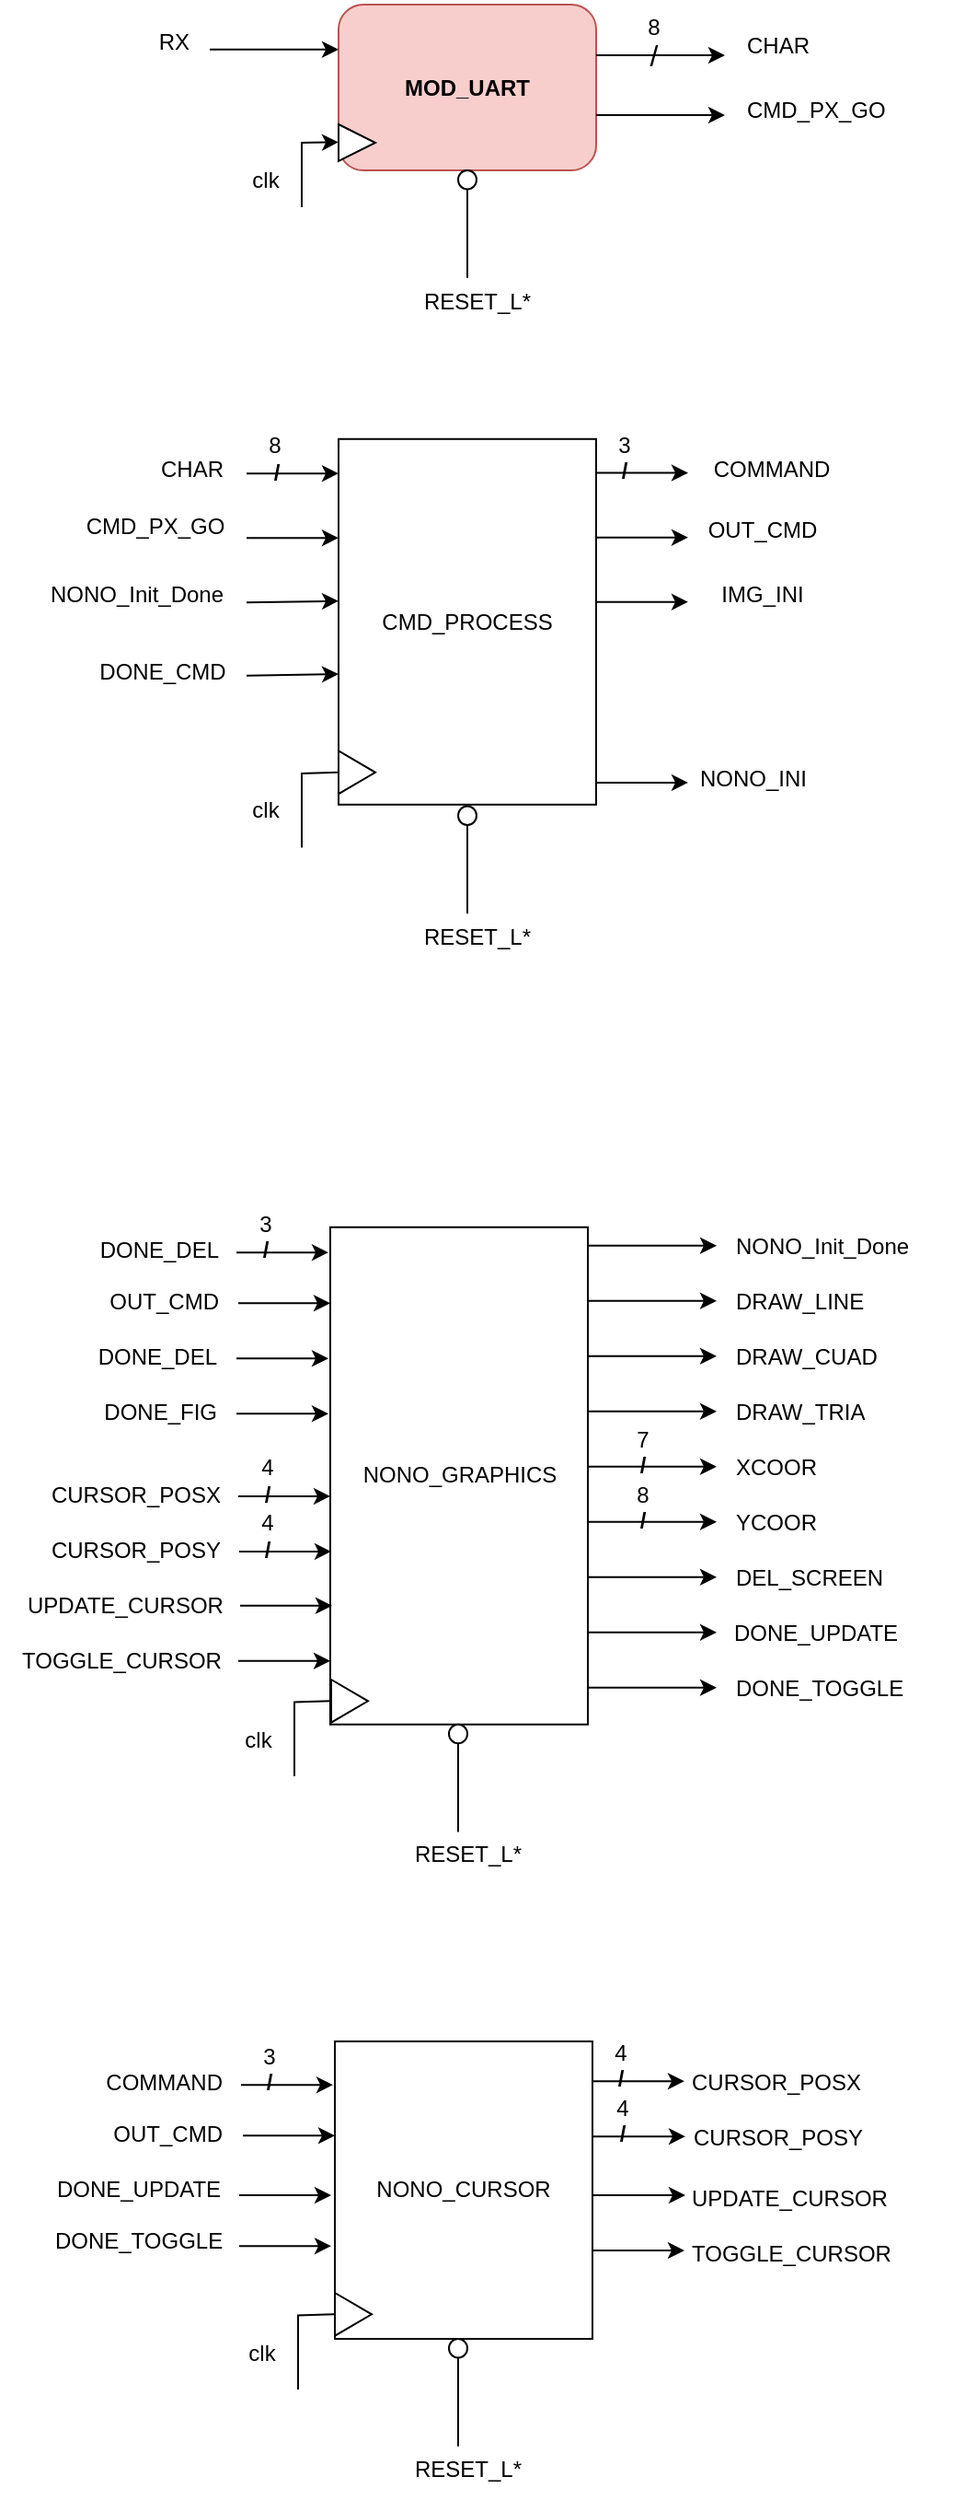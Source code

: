 <mxfile version="22.1.21" type="device">
  <diagram name="Página-1" id="VdWuHbo52YuAZu9TAlEL">
    <mxGraphModel dx="1078" dy="1683" grid="1" gridSize="10" guides="1" tooltips="1" connect="1" arrows="1" fold="1" page="1" pageScale="1" pageWidth="827" pageHeight="1169" math="0" shadow="0">
      <root>
        <mxCell id="0" />
        <mxCell id="1" parent="0" />
        <mxCell id="dVnhOIemTX8xib7h_-0L-27" value="CMD_PX_GO" style="text;html=1;align=center;verticalAlign=middle;resizable=0;points=[];autosize=1;strokeColor=none;fillColor=none;container=0;" parent="1" vertex="1">
          <mxGeometry x="280" y="111.087" width="100" height="30" as="geometry" />
        </mxCell>
        <mxCell id="dVnhOIemTX8xib7h_-0L-28" value="/" style="text;html=1;align=center;verticalAlign=middle;resizable=0;points=[];autosize=1;strokeColor=none;fillColor=none;fontStyle=1;container=0;" parent="1" vertex="1">
          <mxGeometry x="570" y="81.089" width="30" height="30" as="geometry" />
        </mxCell>
        <mxCell id="dVnhOIemTX8xib7h_-0L-3" value="CMD_PROCESS" style="whiteSpace=wrap;html=1;container=0;" parent="1" vertex="1">
          <mxGeometry x="430" y="78.39" width="140" height="198.52" as="geometry" />
        </mxCell>
        <mxCell id="dVnhOIemTX8xib7h_-0L-4" value="" style="edgeStyle=none;orthogonalLoop=1;jettySize=auto;html=1;rounded=0;" parent="1" edge="1">
          <mxGeometry width="100" relative="1" as="geometry">
            <mxPoint x="380" y="97.074" as="sourcePoint" />
            <mxPoint x="430" y="97.074" as="targetPoint" />
            <Array as="points" />
          </mxGeometry>
        </mxCell>
        <mxCell id="dVnhOIemTX8xib7h_-0L-5" value="" style="edgeStyle=none;orthogonalLoop=1;jettySize=auto;html=1;rounded=0;" parent="1" edge="1">
          <mxGeometry width="100" relative="1" as="geometry">
            <mxPoint x="380" y="132.107" as="sourcePoint" />
            <mxPoint x="430" y="132.107" as="targetPoint" />
            <Array as="points" />
          </mxGeometry>
        </mxCell>
        <mxCell id="dVnhOIemTX8xib7h_-0L-6" value="" style="edgeStyle=none;orthogonalLoop=1;jettySize=auto;html=1;rounded=0;" parent="1" edge="1">
          <mxGeometry width="100" relative="1" as="geometry">
            <mxPoint x="380" y="167.141" as="sourcePoint" />
            <mxPoint x="430" y="166.335" as="targetPoint" />
            <Array as="points" />
          </mxGeometry>
        </mxCell>
        <mxCell id="dVnhOIemTX8xib7h_-0L-7" value="/" style="text;html=1;align=center;verticalAlign=middle;resizable=0;points=[];autosize=1;strokeColor=none;fillColor=none;fontStyle=1;container=0;" parent="1" vertex="1">
          <mxGeometry x="381" y="81.997" width="30" height="30" as="geometry" />
        </mxCell>
        <mxCell id="dVnhOIemTX8xib7h_-0L-8" value="8" style="text;html=1;align=center;verticalAlign=middle;resizable=0;points=[];autosize=1;strokeColor=none;fillColor=none;container=0;" parent="1" vertex="1">
          <mxGeometry x="380" y="66.711" width="30" height="30" as="geometry" />
        </mxCell>
        <mxCell id="dVnhOIemTX8xib7h_-0L-9" value="CHAR" style="text;html=1;align=center;verticalAlign=middle;resizable=0;points=[];autosize=1;strokeColor=none;fillColor=none;container=0;" parent="1" vertex="1">
          <mxGeometry x="320" y="79.557" width="60" height="30" as="geometry" />
        </mxCell>
        <mxCell id="dVnhOIemTX8xib7h_-0L-10" value="NONO_Init_Done" style="text;html=1;align=center;verticalAlign=middle;resizable=0;points=[];autosize=1;strokeColor=none;fillColor=none;container=0;" parent="1" vertex="1">
          <mxGeometry x="260" y="148.456" width="120" height="30" as="geometry" />
        </mxCell>
        <mxCell id="dVnhOIemTX8xib7h_-0L-11" value="" style="edgeStyle=none;orthogonalLoop=1;jettySize=auto;html=1;rounded=0;" parent="1" edge="1">
          <mxGeometry width="100" relative="1" as="geometry">
            <mxPoint x="380" y="206.846" as="sourcePoint" />
            <mxPoint x="430" y="206.04" as="targetPoint" />
            <Array as="points" />
          </mxGeometry>
        </mxCell>
        <mxCell id="dVnhOIemTX8xib7h_-0L-12" value="DONE_CMD" style="text;html=1;align=center;verticalAlign=middle;resizable=0;points=[];autosize=1;strokeColor=none;fillColor=none;container=0;" parent="1" vertex="1">
          <mxGeometry x="289" y="190.0" width="90" height="30" as="geometry" />
        </mxCell>
        <mxCell id="dVnhOIemTX8xib7h_-0L-13" value="" style="edgeStyle=none;orthogonalLoop=1;jettySize=auto;html=1;rounded=0;" parent="1" edge="1">
          <mxGeometry width="100" relative="1" as="geometry">
            <mxPoint x="570" y="96.794" as="sourcePoint" />
            <mxPoint x="620" y="96.794" as="targetPoint" />
            <Array as="points" />
          </mxGeometry>
        </mxCell>
        <mxCell id="dVnhOIemTX8xib7h_-0L-14" value="COMMAND" style="text;html=1;align=center;verticalAlign=middle;resizable=0;points=[];autosize=1;strokeColor=none;fillColor=none;container=0;" parent="1" vertex="1">
          <mxGeometry x="620" y="79.557" width="90" height="30" as="geometry" />
        </mxCell>
        <mxCell id="dVnhOIemTX8xib7h_-0L-15" value="" style="edgeStyle=none;orthogonalLoop=1;jettySize=auto;html=1;rounded=0;" parent="1" edge="1">
          <mxGeometry width="100" relative="1" as="geometry">
            <mxPoint x="570" y="131.827" as="sourcePoint" />
            <mxPoint x="620" y="131.827" as="targetPoint" />
            <Array as="points" />
          </mxGeometry>
        </mxCell>
        <mxCell id="dVnhOIemTX8xib7h_-0L-16" value="" style="edgeStyle=none;orthogonalLoop=1;jettySize=auto;html=1;rounded=0;" parent="1" edge="1">
          <mxGeometry width="100" relative="1" as="geometry">
            <mxPoint x="570" y="264.955" as="sourcePoint" />
            <mxPoint x="620" y="264.955" as="targetPoint" />
            <Array as="points" />
          </mxGeometry>
        </mxCell>
        <mxCell id="dVnhOIemTX8xib7h_-0L-17" value="NONO_INI" style="text;html=1;align=center;verticalAlign=middle;resizable=0;points=[];autosize=1;strokeColor=none;fillColor=none;container=0;" parent="1" vertex="1">
          <mxGeometry x="615" y="247.718" width="80" height="30" as="geometry" />
        </mxCell>
        <mxCell id="dVnhOIemTX8xib7h_-0L-18" value="OUT_CMD" style="text;html=1;align=center;verticalAlign=middle;resizable=0;points=[];autosize=1;strokeColor=none;fillColor=none;container=0;" parent="1" vertex="1">
          <mxGeometry x="620" y="113.423" width="80" height="30" as="geometry" />
        </mxCell>
        <mxCell id="dVnhOIemTX8xib7h_-0L-19" style="edgeStyle=orthogonalEdgeStyle;rounded=0;orthogonalLoop=1;jettySize=auto;html=1;startArrow=none;startFill=0;endArrow=none;endFill=0;" parent="1" source="dVnhOIemTX8xib7h_-0L-20" edge="1">
          <mxGeometry relative="1" as="geometry">
            <mxPoint x="500" y="336.112" as="targetPoint" />
          </mxGeometry>
        </mxCell>
        <mxCell id="dVnhOIemTX8xib7h_-0L-20" value="" style="ellipse;whiteSpace=wrap;html=1;container=0;" parent="1" vertex="1">
          <mxGeometry x="495" y="277.72" width="10" height="10.28" as="geometry" />
        </mxCell>
        <mxCell id="dVnhOIemTX8xib7h_-0L-21" value="RESET_L*" style="text;html=1;align=center;verticalAlign=middle;resizable=0;points=[];autosize=1;strokeColor=none;fillColor=none;container=0;" parent="1" vertex="1">
          <mxGeometry x="465" y="333.776" width="80" height="30" as="geometry" />
        </mxCell>
        <mxCell id="dVnhOIemTX8xib7h_-0L-22" value="" style="triangle;whiteSpace=wrap;html=1;container=0;" parent="1" vertex="1">
          <mxGeometry x="430" y="247.718" width="20" height="23.356" as="geometry" />
        </mxCell>
        <mxCell id="dVnhOIemTX8xib7h_-0L-23" value="" style="edgeStyle=none;orthogonalLoop=1;jettySize=auto;html=1;rounded=0;endArrow=none;endFill=0;entryX=0;entryY=0.5;entryDx=0;entryDy=0;" parent="1" target="dVnhOIemTX8xib7h_-0L-22" edge="1">
          <mxGeometry width="100" relative="1" as="geometry">
            <mxPoint x="410" y="300.268" as="sourcePoint" />
            <mxPoint x="430" y="259.057" as="targetPoint" />
            <Array as="points">
              <mxPoint x="410" y="260" />
            </Array>
          </mxGeometry>
        </mxCell>
        <mxCell id="dVnhOIemTX8xib7h_-0L-24" value="clk" style="text;html=1;align=center;verticalAlign=middle;resizable=0;points=[];autosize=1;strokeColor=none;fillColor=none;container=0;" parent="1" vertex="1">
          <mxGeometry x="370" y="265.235" width="40" height="30" as="geometry" />
        </mxCell>
        <mxCell id="dVnhOIemTX8xib7h_-0L-25" value="3" style="text;html=1;align=center;verticalAlign=middle;resizable=0;points=[];autosize=1;strokeColor=none;fillColor=none;container=0;" parent="1" vertex="1">
          <mxGeometry x="570" y="66.714" width="30" height="30" as="geometry" />
        </mxCell>
        <mxCell id="dVnhOIemTX8xib7h_-0L-30" value="" style="edgeStyle=none;orthogonalLoop=1;jettySize=auto;html=1;rounded=0;" parent="1" edge="1">
          <mxGeometry width="100" relative="1" as="geometry">
            <mxPoint x="570" y="166.857" as="sourcePoint" />
            <mxPoint x="620" y="166.857" as="targetPoint" />
            <Array as="points" />
          </mxGeometry>
        </mxCell>
        <mxCell id="dVnhOIemTX8xib7h_-0L-31" value="IMG_INI" style="text;html=1;align=center;verticalAlign=middle;resizable=0;points=[];autosize=1;strokeColor=none;fillColor=none;container=0;" parent="1" vertex="1">
          <mxGeometry x="625" y="148.453" width="70" height="30" as="geometry" />
        </mxCell>
        <mxCell id="dVnhOIemTX8xib7h_-0L-32" value="MOD_UART" style="rounded=1;whiteSpace=wrap;html=1;fillColor=#f8cecc;strokeColor=#b85450;fontStyle=1" parent="1" vertex="1">
          <mxGeometry x="430" y="-157.5" width="140" height="90" as="geometry" />
        </mxCell>
        <mxCell id="dVnhOIemTX8xib7h_-0L-33" value="" style="edgeStyle=none;orthogonalLoop=1;jettySize=auto;html=1;rounded=0;" parent="1" edge="1">
          <mxGeometry width="100" relative="1" as="geometry">
            <mxPoint x="360" y="-133.07" as="sourcePoint" />
            <mxPoint x="430" y="-133.07" as="targetPoint" />
            <Array as="points" />
          </mxGeometry>
        </mxCell>
        <mxCell id="dVnhOIemTX8xib7h_-0L-34" value="RX" style="text;html=1;align=right;verticalAlign=middle;resizable=0;points=[];autosize=1;strokeColor=none;fillColor=none;" parent="1" vertex="1">
          <mxGeometry x="310" y="-152.5" width="40" height="30" as="geometry" />
        </mxCell>
        <mxCell id="dVnhOIemTX8xib7h_-0L-35" value="" style="triangle;whiteSpace=wrap;html=1;" parent="1" vertex="1">
          <mxGeometry x="430" y="-92.5" width="20" height="20" as="geometry" />
        </mxCell>
        <mxCell id="dVnhOIemTX8xib7h_-0L-36" value="" style="edgeStyle=none;orthogonalLoop=1;jettySize=auto;html=1;rounded=0;" parent="1" edge="1">
          <mxGeometry width="100" relative="1" as="geometry">
            <mxPoint x="410" y="-47.5" as="sourcePoint" />
            <mxPoint x="430" y="-82.79" as="targetPoint" />
            <Array as="points">
              <mxPoint x="410" y="-82.5" />
            </Array>
          </mxGeometry>
        </mxCell>
        <mxCell id="dVnhOIemTX8xib7h_-0L-37" value="clk" style="text;html=1;align=center;verticalAlign=middle;resizable=0;points=[];autosize=1;strokeColor=none;fillColor=none;" parent="1" vertex="1">
          <mxGeometry x="370" y="-77.5" width="40" height="30" as="geometry" />
        </mxCell>
        <mxCell id="dVnhOIemTX8xib7h_-0L-38" value="" style="edgeStyle=none;orthogonalLoop=1;jettySize=auto;html=1;rounded=0;" parent="1" edge="1">
          <mxGeometry width="100" relative="1" as="geometry">
            <mxPoint x="570" y="-130" as="sourcePoint" />
            <mxPoint x="640" y="-130" as="targetPoint" />
            <Array as="points" />
          </mxGeometry>
        </mxCell>
        <mxCell id="dVnhOIemTX8xib7h_-0L-39" value="/" style="text;html=1;align=center;verticalAlign=middle;resizable=0;points=[];autosize=1;strokeColor=none;fillColor=none;fontStyle=0;fontSize=16;" parent="1" vertex="1">
          <mxGeometry x="586" y="-145" width="30" height="30" as="geometry" />
        </mxCell>
        <mxCell id="dVnhOIemTX8xib7h_-0L-40" value="8" style="text;html=1;align=center;verticalAlign=middle;resizable=0;points=[];autosize=1;strokeColor=none;fillColor=none;" parent="1" vertex="1">
          <mxGeometry x="586" y="-160" width="30" height="30" as="geometry" />
        </mxCell>
        <mxCell id="dVnhOIemTX8xib7h_-0L-41" value="CHAR" style="text;html=1;align=left;verticalAlign=middle;resizable=0;points=[];autosize=1;strokeColor=none;fillColor=none;" parent="1" vertex="1">
          <mxGeometry x="650" y="-150" width="60" height="30" as="geometry" />
        </mxCell>
        <mxCell id="dVnhOIemTX8xib7h_-0L-42" value="" style="edgeStyle=none;orthogonalLoop=1;jettySize=auto;html=1;rounded=0;" parent="1" edge="1">
          <mxGeometry width="100" relative="1" as="geometry">
            <mxPoint x="570" y="-97.5" as="sourcePoint" />
            <mxPoint x="640" y="-97.5" as="targetPoint" />
            <Array as="points" />
          </mxGeometry>
        </mxCell>
        <mxCell id="dVnhOIemTX8xib7h_-0L-43" value="CMD_PX_GO" style="text;html=1;align=left;verticalAlign=middle;resizable=0;points=[];autosize=1;strokeColor=none;fillColor=none;" parent="1" vertex="1">
          <mxGeometry x="650" y="-115" width="100" height="30" as="geometry" />
        </mxCell>
        <mxCell id="dVnhOIemTX8xib7h_-0L-44" value="NONO_GRAPHICS" style="whiteSpace=wrap;html=1;" parent="1" vertex="1">
          <mxGeometry x="425.5" y="506.38" width="140" height="270" as="geometry" />
        </mxCell>
        <mxCell id="dVnhOIemTX8xib7h_-0L-48" value="NONO_Init_Done" style="text;html=1;align=left;verticalAlign=middle;resizable=0;points=[];autosize=1;strokeColor=none;fillColor=none;container=0;" parent="1" vertex="1">
          <mxGeometry x="643.5" y="502.38" width="120" height="30" as="geometry" />
        </mxCell>
        <mxCell id="dVnhOIemTX8xib7h_-0L-50" value="" style="edgeStyle=none;orthogonalLoop=1;jettySize=auto;html=1;rounded=0;" parent="1" edge="1">
          <mxGeometry width="100" relative="1" as="geometry">
            <mxPoint x="565.5" y="546.38" as="sourcePoint" />
            <mxPoint x="635.5" y="546.38" as="targetPoint" />
            <Array as="points" />
          </mxGeometry>
        </mxCell>
        <mxCell id="dVnhOIemTX8xib7h_-0L-51" value="" style="edgeStyle=none;orthogonalLoop=1;jettySize=auto;html=1;rounded=0;" parent="1" edge="1">
          <mxGeometry width="100" relative="1" as="geometry">
            <mxPoint x="565.5" y="576.38" as="sourcePoint" />
            <mxPoint x="635.5" y="576.38" as="targetPoint" />
            <Array as="points" />
          </mxGeometry>
        </mxCell>
        <mxCell id="dVnhOIemTX8xib7h_-0L-52" value="" style="edgeStyle=none;orthogonalLoop=1;jettySize=auto;html=1;rounded=0;" parent="1" edge="1">
          <mxGeometry width="100" relative="1" as="geometry">
            <mxPoint x="565.5" y="606.38" as="sourcePoint" />
            <mxPoint x="635.5" y="606.38" as="targetPoint" />
            <Array as="points" />
          </mxGeometry>
        </mxCell>
        <mxCell id="dVnhOIemTX8xib7h_-0L-53" value="" style="edgeStyle=none;orthogonalLoop=1;jettySize=auto;html=1;rounded=0;" parent="1" edge="1">
          <mxGeometry width="100" relative="1" as="geometry">
            <mxPoint x="565.5" y="636.38" as="sourcePoint" />
            <mxPoint x="635.5" y="636.38" as="targetPoint" />
            <Array as="points" />
          </mxGeometry>
        </mxCell>
        <mxCell id="dVnhOIemTX8xib7h_-0L-56" value="" style="edgeStyle=none;orthogonalLoop=1;jettySize=auto;html=1;rounded=0;" parent="1" edge="1">
          <mxGeometry width="100" relative="1" as="geometry">
            <mxPoint x="565.5" y="516.38" as="sourcePoint" />
            <mxPoint x="635.5" y="516.38" as="targetPoint" />
            <Array as="points" />
          </mxGeometry>
        </mxCell>
        <mxCell id="dVnhOIemTX8xib7h_-0L-57" value="DRAW_LINE" style="text;html=1;align=left;verticalAlign=middle;resizable=0;points=[];autosize=1;strokeColor=none;fillColor=none;container=0;" parent="1" vertex="1">
          <mxGeometry x="643.5" y="532.38" width="90" height="30" as="geometry" />
        </mxCell>
        <mxCell id="dVnhOIemTX8xib7h_-0L-58" value="DRAW_CUAD" style="text;html=1;align=left;verticalAlign=middle;resizable=0;points=[];autosize=1;strokeColor=none;fillColor=none;container=0;" parent="1" vertex="1">
          <mxGeometry x="643.5" y="562.38" width="100" height="30" as="geometry" />
        </mxCell>
        <mxCell id="dVnhOIemTX8xib7h_-0L-59" value="DRAW_TRIA" style="text;html=1;align=left;verticalAlign=middle;resizable=0;points=[];autosize=1;strokeColor=none;fillColor=none;container=0;" parent="1" vertex="1">
          <mxGeometry x="643.5" y="592.38" width="90" height="30" as="geometry" />
        </mxCell>
        <mxCell id="dVnhOIemTX8xib7h_-0L-60" value="XCOOR" style="text;html=1;align=left;verticalAlign=middle;resizable=0;points=[];autosize=1;strokeColor=none;fillColor=none;container=0;" parent="1" vertex="1">
          <mxGeometry x="643.5" y="622.38" width="70" height="30" as="geometry" />
        </mxCell>
        <mxCell id="dVnhOIemTX8xib7h_-0L-61" value="" style="edgeStyle=none;orthogonalLoop=1;jettySize=auto;html=1;rounded=0;" parent="1" edge="1">
          <mxGeometry width="100" relative="1" as="geometry">
            <mxPoint x="565.5" y="666.38" as="sourcePoint" />
            <mxPoint x="635.5" y="666.38" as="targetPoint" />
            <Array as="points" />
          </mxGeometry>
        </mxCell>
        <mxCell id="dVnhOIemTX8xib7h_-0L-62" value="YCOOR" style="text;html=1;align=left;verticalAlign=middle;resizable=0;points=[];autosize=1;strokeColor=none;fillColor=none;container=0;" parent="1" vertex="1">
          <mxGeometry x="643.5" y="652.38" width="70" height="30" as="geometry" />
        </mxCell>
        <mxCell id="dVnhOIemTX8xib7h_-0L-69" value="/" style="text;html=1;align=center;verticalAlign=middle;resizable=0;points=[];autosize=1;strokeColor=none;fillColor=none;fontStyle=1;container=0;" parent="1" vertex="1">
          <mxGeometry x="377" y="956.379" width="30" height="30" as="geometry" />
        </mxCell>
        <mxCell id="dVnhOIemTX8xib7h_-0L-70" value="" style="edgeStyle=none;orthogonalLoop=1;jettySize=auto;html=1;rounded=0;" parent="1" edge="1">
          <mxGeometry width="100" relative="1" as="geometry">
            <mxPoint x="377" y="972.084" as="sourcePoint" />
            <mxPoint x="427" y="972.084" as="targetPoint" />
            <Array as="points" />
          </mxGeometry>
        </mxCell>
        <mxCell id="dVnhOIemTX8xib7h_-0L-71" value="COMMAND" style="text;html=1;align=right;verticalAlign=middle;resizable=0;points=[];autosize=1;strokeColor=none;fillColor=none;container=0;" parent="1" vertex="1">
          <mxGeometry x="278" y="956.377" width="90" height="30" as="geometry" />
        </mxCell>
        <mxCell id="dVnhOIemTX8xib7h_-0L-72" value="" style="edgeStyle=none;orthogonalLoop=1;jettySize=auto;html=1;rounded=0;" parent="1" edge="1">
          <mxGeometry width="100" relative="1" as="geometry">
            <mxPoint x="378" y="999.647" as="sourcePoint" />
            <mxPoint x="428" y="999.647" as="targetPoint" />
            <Array as="points" />
          </mxGeometry>
        </mxCell>
        <mxCell id="dVnhOIemTX8xib7h_-0L-73" value="OUT_CMD" style="text;html=1;align=right;verticalAlign=middle;resizable=0;points=[];autosize=1;strokeColor=none;fillColor=none;container=0;" parent="1" vertex="1">
          <mxGeometry x="288" y="984.383" width="80" height="30" as="geometry" />
        </mxCell>
        <mxCell id="dVnhOIemTX8xib7h_-0L-74" value="3" style="text;html=1;align=center;verticalAlign=middle;resizable=0;points=[];autosize=1;strokeColor=none;fillColor=none;container=0;" parent="1" vertex="1">
          <mxGeometry x="377" y="942.004" width="30" height="30" as="geometry" />
        </mxCell>
        <mxCell id="dVnhOIemTX8xib7h_-0L-75" value="NONO_CURSOR" style="whiteSpace=wrap;html=1;" parent="1" vertex="1">
          <mxGeometry x="428" y="948.47" width="140" height="161.53" as="geometry" />
        </mxCell>
        <mxCell id="dVnhOIemTX8xib7h_-0L-77" value="/" style="text;html=1;align=center;verticalAlign=middle;resizable=0;points=[];autosize=1;strokeColor=none;fillColor=none;fontStyle=1;container=0;" parent="1" vertex="1">
          <mxGeometry x="374.5" y="504.379" width="30" height="30" as="geometry" />
        </mxCell>
        <mxCell id="dVnhOIemTX8xib7h_-0L-78" value="" style="edgeStyle=none;orthogonalLoop=1;jettySize=auto;html=1;rounded=0;" parent="1" edge="1">
          <mxGeometry width="100" relative="1" as="geometry">
            <mxPoint x="374.5" y="520.084" as="sourcePoint" />
            <mxPoint x="424.5" y="520.084" as="targetPoint" />
            <Array as="points" />
          </mxGeometry>
        </mxCell>
        <mxCell id="dVnhOIemTX8xib7h_-0L-79" value="DONE_DEL" style="text;html=1;align=right;verticalAlign=middle;resizable=0;points=[];autosize=1;strokeColor=none;fillColor=none;container=0;" parent="1" vertex="1">
          <mxGeometry x="275.5" y="504.377" width="90" height="30" as="geometry" />
        </mxCell>
        <mxCell id="dVnhOIemTX8xib7h_-0L-80" value="" style="edgeStyle=none;orthogonalLoop=1;jettySize=auto;html=1;rounded=0;" parent="1" edge="1">
          <mxGeometry width="100" relative="1" as="geometry">
            <mxPoint x="375.5" y="547.647" as="sourcePoint" />
            <mxPoint x="425.5" y="547.647" as="targetPoint" />
            <Array as="points" />
          </mxGeometry>
        </mxCell>
        <mxCell id="dVnhOIemTX8xib7h_-0L-81" value="OUT_CMD" style="text;html=1;align=right;verticalAlign=middle;resizable=0;points=[];autosize=1;strokeColor=none;fillColor=none;container=0;" parent="1" vertex="1">
          <mxGeometry x="285.5" y="532.383" width="80" height="30" as="geometry" />
        </mxCell>
        <mxCell id="dVnhOIemTX8xib7h_-0L-82" value="3" style="text;html=1;align=center;verticalAlign=middle;resizable=0;points=[];autosize=1;strokeColor=none;fillColor=none;container=0;" parent="1" vertex="1">
          <mxGeometry x="374.5" y="490.004" width="30" height="30" as="geometry" />
        </mxCell>
        <mxCell id="dVnhOIemTX8xib7h_-0L-83" value="" style="edgeStyle=none;orthogonalLoop=1;jettySize=auto;html=1;rounded=0;" parent="1" edge="1">
          <mxGeometry width="100" relative="1" as="geometry">
            <mxPoint x="565.5" y="696.38" as="sourcePoint" />
            <mxPoint x="635.5" y="696.38" as="targetPoint" />
            <Array as="points" />
          </mxGeometry>
        </mxCell>
        <mxCell id="dVnhOIemTX8xib7h_-0L-84" value="DEL_SCREEN" style="text;html=1;align=left;verticalAlign=middle;resizable=0;points=[];autosize=1;strokeColor=none;fillColor=none;container=0;" parent="1" vertex="1">
          <mxGeometry x="643.5" y="682.38" width="100" height="30" as="geometry" />
        </mxCell>
        <mxCell id="dVnhOIemTX8xib7h_-0L-85" value="" style="edgeStyle=none;orthogonalLoop=1;jettySize=auto;html=1;rounded=0;" parent="1" edge="1">
          <mxGeometry width="100" relative="1" as="geometry">
            <mxPoint x="374.5" y="577.647" as="sourcePoint" />
            <mxPoint x="424.5" y="577.647" as="targetPoint" />
            <Array as="points" />
          </mxGeometry>
        </mxCell>
        <mxCell id="dVnhOIemTX8xib7h_-0L-86" value="DONE_DEL" style="text;html=1;align=right;verticalAlign=middle;resizable=0;points=[];autosize=1;strokeColor=none;fillColor=none;container=0;" parent="1" vertex="1">
          <mxGeometry x="274.5" y="562.383" width="90" height="30" as="geometry" />
        </mxCell>
        <mxCell id="dVnhOIemTX8xib7h_-0L-87" value="" style="edgeStyle=none;orthogonalLoop=1;jettySize=auto;html=1;rounded=0;" parent="1" edge="1">
          <mxGeometry width="100" relative="1" as="geometry">
            <mxPoint x="374.5" y="607.647" as="sourcePoint" />
            <mxPoint x="424.5" y="607.647" as="targetPoint" />
            <Array as="points" />
          </mxGeometry>
        </mxCell>
        <mxCell id="dVnhOIemTX8xib7h_-0L-88" value="DONE_FIG" style="text;html=1;align=right;verticalAlign=middle;resizable=0;points=[];autosize=1;strokeColor=none;fillColor=none;container=0;" parent="1" vertex="1">
          <mxGeometry x="284.5" y="592.383" width="80" height="30" as="geometry" />
        </mxCell>
        <mxCell id="dVnhOIemTX8xib7h_-0L-89" value="/" style="text;html=1;align=center;verticalAlign=middle;resizable=0;points=[];autosize=1;strokeColor=none;fillColor=none;fontStyle=1;container=0;" parent="1" vertex="1">
          <mxGeometry x="375.5" y="636.759" width="30" height="30" as="geometry" />
        </mxCell>
        <mxCell id="dVnhOIemTX8xib7h_-0L-90" value="" style="edgeStyle=none;orthogonalLoop=1;jettySize=auto;html=1;rounded=0;" parent="1" edge="1">
          <mxGeometry width="100" relative="1" as="geometry">
            <mxPoint x="375.5" y="652.464" as="sourcePoint" />
            <mxPoint x="425.5" y="652.464" as="targetPoint" />
            <Array as="points" />
          </mxGeometry>
        </mxCell>
        <mxCell id="dVnhOIemTX8xib7h_-0L-91" value="CURSOR_POSX" style="text;html=1;align=right;verticalAlign=middle;resizable=0;points=[];autosize=1;strokeColor=none;fillColor=none;container=0;" parent="1" vertex="1">
          <mxGeometry x="246.5" y="636.757" width="120" height="30" as="geometry" />
        </mxCell>
        <mxCell id="dVnhOIemTX8xib7h_-0L-92" value="4" style="text;html=1;align=center;verticalAlign=middle;resizable=0;points=[];autosize=1;strokeColor=none;fillColor=none;container=0;" parent="1" vertex="1">
          <mxGeometry x="375.5" y="622.384" width="30" height="30" as="geometry" />
        </mxCell>
        <mxCell id="dVnhOIemTX8xib7h_-0L-93" value="/" style="text;html=1;align=center;verticalAlign=middle;resizable=0;points=[];autosize=1;strokeColor=none;fillColor=none;fontStyle=1;container=0;" parent="1" vertex="1">
          <mxGeometry x="376" y="666.759" width="30" height="30" as="geometry" />
        </mxCell>
        <mxCell id="dVnhOIemTX8xib7h_-0L-94" value="" style="edgeStyle=none;orthogonalLoop=1;jettySize=auto;html=1;rounded=0;" parent="1" edge="1">
          <mxGeometry width="100" relative="1" as="geometry">
            <mxPoint x="376" y="682.464" as="sourcePoint" />
            <mxPoint x="426" y="682.464" as="targetPoint" />
            <Array as="points" />
          </mxGeometry>
        </mxCell>
        <mxCell id="dVnhOIemTX8xib7h_-0L-95" value="CURSOR_POSY" style="text;html=1;align=right;verticalAlign=middle;resizable=0;points=[];autosize=1;strokeColor=none;fillColor=none;container=0;" parent="1" vertex="1">
          <mxGeometry x="247" y="666.757" width="120" height="30" as="geometry" />
        </mxCell>
        <mxCell id="dVnhOIemTX8xib7h_-0L-96" value="4" style="text;html=1;align=center;verticalAlign=middle;resizable=0;points=[];autosize=1;strokeColor=none;fillColor=none;container=0;" parent="1" vertex="1">
          <mxGeometry x="376" y="652.384" width="30" height="30" as="geometry" />
        </mxCell>
        <mxCell id="dVnhOIemTX8xib7h_-0L-97" value="/" style="text;html=1;align=center;verticalAlign=middle;resizable=0;points=[];autosize=1;strokeColor=none;fillColor=none;fontStyle=1;container=0;" parent="1" vertex="1">
          <mxGeometry x="568" y="954.379" width="30" height="30" as="geometry" />
        </mxCell>
        <mxCell id="dVnhOIemTX8xib7h_-0L-98" value="" style="edgeStyle=none;orthogonalLoop=1;jettySize=auto;html=1;rounded=0;" parent="1" edge="1">
          <mxGeometry width="100" relative="1" as="geometry">
            <mxPoint x="568" y="970.084" as="sourcePoint" />
            <mxPoint x="618" y="970.084" as="targetPoint" />
            <Array as="points" />
          </mxGeometry>
        </mxCell>
        <mxCell id="dVnhOIemTX8xib7h_-0L-99" value="CURSOR_POSX" style="text;html=1;align=left;verticalAlign=middle;resizable=0;points=[];autosize=1;strokeColor=none;fillColor=none;container=0;" parent="1" vertex="1">
          <mxGeometry x="620" y="956.377" width="120" height="30" as="geometry" />
        </mxCell>
        <mxCell id="dVnhOIemTX8xib7h_-0L-100" value="4" style="text;html=1;align=center;verticalAlign=middle;resizable=0;points=[];autosize=1;strokeColor=none;fillColor=none;container=0;" parent="1" vertex="1">
          <mxGeometry x="568" y="940.004" width="30" height="30" as="geometry" />
        </mxCell>
        <mxCell id="dVnhOIemTX8xib7h_-0L-101" value="/" style="text;html=1;align=center;verticalAlign=middle;resizable=0;points=[];autosize=1;strokeColor=none;fillColor=none;fontStyle=1;container=0;" parent="1" vertex="1">
          <mxGeometry x="568.5" y="984.379" width="30" height="30" as="geometry" />
        </mxCell>
        <mxCell id="dVnhOIemTX8xib7h_-0L-102" value="" style="edgeStyle=none;orthogonalLoop=1;jettySize=auto;html=1;rounded=0;" parent="1" edge="1">
          <mxGeometry width="100" relative="1" as="geometry">
            <mxPoint x="568.5" y="1000.084" as="sourcePoint" />
            <mxPoint x="618.5" y="1000.084" as="targetPoint" />
            <Array as="points" />
          </mxGeometry>
        </mxCell>
        <mxCell id="dVnhOIemTX8xib7h_-0L-103" value="CURSOR_POSY" style="text;html=1;align=left;verticalAlign=middle;resizable=0;points=[];autosize=1;strokeColor=none;fillColor=none;container=0;" parent="1" vertex="1">
          <mxGeometry x="620.5" y="986.377" width="120" height="30" as="geometry" />
        </mxCell>
        <mxCell id="dVnhOIemTX8xib7h_-0L-104" value="4" style="text;html=1;align=center;verticalAlign=middle;resizable=0;points=[];autosize=1;strokeColor=none;fillColor=none;container=0;" parent="1" vertex="1">
          <mxGeometry x="568.5" y="970.004" width="30" height="30" as="geometry" />
        </mxCell>
        <mxCell id="dVnhOIemTX8xib7h_-0L-105" value="" style="edgeStyle=none;orthogonalLoop=1;jettySize=auto;html=1;rounded=0;" parent="1" edge="1">
          <mxGeometry width="100" relative="1" as="geometry">
            <mxPoint x="568.5" y="1031.997" as="sourcePoint" />
            <mxPoint x="618.5" y="1031.997" as="targetPoint" />
            <Array as="points" />
          </mxGeometry>
        </mxCell>
        <mxCell id="dVnhOIemTX8xib7h_-0L-107" value="UPDATE_CURSOR" style="text;html=1;align=left;verticalAlign=middle;resizable=0;points=[];autosize=1;strokeColor=none;fillColor=none;container=0;" parent="1" vertex="1">
          <mxGeometry x="620" y="1018.997" width="130" height="30" as="geometry" />
        </mxCell>
        <mxCell id="dVnhOIemTX8xib7h_-0L-108" value="" style="edgeStyle=none;orthogonalLoop=1;jettySize=auto;html=1;rounded=0;" parent="1" edge="1">
          <mxGeometry width="100" relative="1" as="geometry">
            <mxPoint x="376" y="1031.997" as="sourcePoint" />
            <mxPoint x="426" y="1031.997" as="targetPoint" />
            <Array as="points" />
          </mxGeometry>
        </mxCell>
        <mxCell id="dVnhOIemTX8xib7h_-0L-109" value="" style="edgeStyle=none;orthogonalLoop=1;jettySize=auto;html=1;rounded=0;" parent="1" edge="1">
          <mxGeometry width="100" relative="1" as="geometry">
            <mxPoint x="565.5" y="726.38" as="sourcePoint" />
            <mxPoint x="635.5" y="726.38" as="targetPoint" />
            <Array as="points" />
          </mxGeometry>
        </mxCell>
        <mxCell id="dVnhOIemTX8xib7h_-0L-110" value="DONE_UPDATE" style="text;html=1;align=center;verticalAlign=middle;resizable=0;points=[];autosize=1;strokeColor=none;fillColor=none;" parent="1" vertex="1">
          <mxGeometry x="634" y="712.38" width="110" height="30" as="geometry" />
        </mxCell>
        <mxCell id="dVnhOIemTX8xib7h_-0L-111" value="DONE_UPDATE" style="text;html=1;align=center;verticalAlign=middle;resizable=0;points=[];autosize=1;strokeColor=none;fillColor=none;" parent="1" vertex="1">
          <mxGeometry x="266" y="1014.38" width="110" height="30" as="geometry" />
        </mxCell>
        <mxCell id="dVnhOIemTX8xib7h_-0L-112" value="" style="edgeStyle=none;orthogonalLoop=1;jettySize=auto;html=1;rounded=0;" parent="1" edge="1">
          <mxGeometry width="100" relative="1" as="geometry">
            <mxPoint x="568" y="1061.997" as="sourcePoint" />
            <mxPoint x="618" y="1061.997" as="targetPoint" />
            <Array as="points" />
          </mxGeometry>
        </mxCell>
        <mxCell id="dVnhOIemTX8xib7h_-0L-113" value="TOGGLE_CURSOR" style="text;html=1;align=left;verticalAlign=middle;resizable=0;points=[];autosize=1;strokeColor=none;fillColor=none;container=0;" parent="1" vertex="1">
          <mxGeometry x="619.5" y="1048.997" width="130" height="30" as="geometry" />
        </mxCell>
        <mxCell id="dVnhOIemTX8xib7h_-0L-114" value="" style="edgeStyle=none;orthogonalLoop=1;jettySize=auto;html=1;rounded=0;" parent="1" edge="1">
          <mxGeometry width="100" relative="1" as="geometry">
            <mxPoint x="376" y="1059.617" as="sourcePoint" />
            <mxPoint x="426" y="1059.617" as="targetPoint" />
            <Array as="points" />
          </mxGeometry>
        </mxCell>
        <mxCell id="dVnhOIemTX8xib7h_-0L-115" value="DONE_TOGGLE" style="text;html=1;align=center;verticalAlign=middle;resizable=0;points=[];autosize=1;strokeColor=none;fillColor=none;" parent="1" vertex="1">
          <mxGeometry x="266" y="1042" width="110" height="30" as="geometry" />
        </mxCell>
        <mxCell id="dVnhOIemTX8xib7h_-0L-116" value="" style="edgeStyle=none;orthogonalLoop=1;jettySize=auto;html=1;rounded=0;" parent="1" edge="1">
          <mxGeometry width="100" relative="1" as="geometry">
            <mxPoint x="376.5" y="711.897" as="sourcePoint" />
            <mxPoint x="426.5" y="711.897" as="targetPoint" />
            <Array as="points" />
          </mxGeometry>
        </mxCell>
        <mxCell id="dVnhOIemTX8xib7h_-0L-117" value="UPDATE_CURSOR" style="text;html=1;align=left;verticalAlign=middle;resizable=0;points=[];autosize=1;strokeColor=none;fillColor=none;container=0;" parent="1" vertex="1">
          <mxGeometry x="258.5" y="696.757" width="130" height="30" as="geometry" />
        </mxCell>
        <mxCell id="dVnhOIemTX8xib7h_-0L-118" value="" style="edgeStyle=none;orthogonalLoop=1;jettySize=auto;html=1;rounded=0;" parent="1" edge="1">
          <mxGeometry width="100" relative="1" as="geometry">
            <mxPoint x="565.5" y="756.38" as="sourcePoint" />
            <mxPoint x="635.5" y="756.38" as="targetPoint" />
            <Array as="points" />
          </mxGeometry>
        </mxCell>
        <mxCell id="dVnhOIemTX8xib7h_-0L-119" value="DONE_TOGGLE" style="text;html=1;align=center;verticalAlign=middle;resizable=0;points=[];autosize=1;strokeColor=none;fillColor=none;" parent="1" vertex="1">
          <mxGeometry x="635.5" y="742.38" width="110" height="30" as="geometry" />
        </mxCell>
        <mxCell id="dVnhOIemTX8xib7h_-0L-120" value="TOGGLE_CURSOR" style="text;html=1;align=left;verticalAlign=middle;resizable=0;points=[];autosize=1;strokeColor=none;fillColor=none;container=0;" parent="1" vertex="1">
          <mxGeometry x="255.5" y="726.757" width="130" height="30" as="geometry" />
        </mxCell>
        <mxCell id="dVnhOIemTX8xib7h_-0L-122" value="" style="edgeStyle=none;orthogonalLoop=1;jettySize=auto;html=1;rounded=0;" parent="1" edge="1">
          <mxGeometry width="100" relative="1" as="geometry">
            <mxPoint x="375.5" y="741.907" as="sourcePoint" />
            <mxPoint x="425.5" y="741.907" as="targetPoint" />
            <Array as="points" />
          </mxGeometry>
        </mxCell>
        <mxCell id="dVnhOIemTX8xib7h_-0L-126" style="edgeStyle=orthogonalEdgeStyle;rounded=0;orthogonalLoop=1;jettySize=auto;html=1;startArrow=none;startFill=0;endArrow=none;endFill=0;" parent="1" source="dVnhOIemTX8xib7h_-0L-127" edge="1">
          <mxGeometry relative="1" as="geometry">
            <mxPoint x="495" y="834.772" as="targetPoint" />
          </mxGeometry>
        </mxCell>
        <mxCell id="dVnhOIemTX8xib7h_-0L-127" value="" style="ellipse;whiteSpace=wrap;html=1;container=0;" parent="1" vertex="1">
          <mxGeometry x="490" y="776.38" width="10" height="10.28" as="geometry" />
        </mxCell>
        <mxCell id="dVnhOIemTX8xib7h_-0L-128" value="RESET_L*" style="text;html=1;align=center;verticalAlign=middle;resizable=0;points=[];autosize=1;strokeColor=none;fillColor=none;container=0;" parent="1" vertex="1">
          <mxGeometry x="460" y="832.436" width="80" height="30" as="geometry" />
        </mxCell>
        <mxCell id="dVnhOIemTX8xib7h_-0L-129" style="edgeStyle=orthogonalEdgeStyle;rounded=0;orthogonalLoop=1;jettySize=auto;html=1;startArrow=none;startFill=0;endArrow=none;endFill=0;" parent="1" source="dVnhOIemTX8xib7h_-0L-130" edge="1">
          <mxGeometry relative="1" as="geometry">
            <mxPoint x="495" y="1168.392" as="targetPoint" />
          </mxGeometry>
        </mxCell>
        <mxCell id="dVnhOIemTX8xib7h_-0L-130" value="" style="ellipse;whiteSpace=wrap;html=1;container=0;" parent="1" vertex="1">
          <mxGeometry x="490" y="1110" width="10" height="10.28" as="geometry" />
        </mxCell>
        <mxCell id="dVnhOIemTX8xib7h_-0L-131" value="RESET_L*" style="text;html=1;align=center;verticalAlign=middle;resizable=0;points=[];autosize=1;strokeColor=none;fillColor=none;container=0;" parent="1" vertex="1">
          <mxGeometry x="460" y="1166.056" width="80" height="30" as="geometry" />
        </mxCell>
        <mxCell id="dVnhOIemTX8xib7h_-0L-135" value="" style="triangle;whiteSpace=wrap;html=1;container=0;" parent="1" vertex="1">
          <mxGeometry x="426" y="751.998" width="20" height="23.356" as="geometry" />
        </mxCell>
        <mxCell id="dVnhOIemTX8xib7h_-0L-136" value="" style="edgeStyle=none;orthogonalLoop=1;jettySize=auto;html=1;rounded=0;endArrow=none;endFill=0;entryX=0;entryY=0.5;entryDx=0;entryDy=0;" parent="1" target="dVnhOIemTX8xib7h_-0L-135" edge="1">
          <mxGeometry width="100" relative="1" as="geometry">
            <mxPoint x="406" y="804.548" as="sourcePoint" />
            <mxPoint x="426" y="763.337" as="targetPoint" />
            <Array as="points">
              <mxPoint x="406" y="764.28" />
            </Array>
          </mxGeometry>
        </mxCell>
        <mxCell id="dVnhOIemTX8xib7h_-0L-137" value="clk" style="text;html=1;align=center;verticalAlign=middle;resizable=0;points=[];autosize=1;strokeColor=none;fillColor=none;container=0;" parent="1" vertex="1">
          <mxGeometry x="366" y="769.515" width="40" height="30" as="geometry" />
        </mxCell>
        <mxCell id="dVnhOIemTX8xib7h_-0L-140" value="" style="triangle;whiteSpace=wrap;html=1;container=0;" parent="1" vertex="1">
          <mxGeometry x="428" y="1084.998" width="20" height="23.356" as="geometry" />
        </mxCell>
        <mxCell id="dVnhOIemTX8xib7h_-0L-141" value="" style="edgeStyle=none;orthogonalLoop=1;jettySize=auto;html=1;rounded=0;endArrow=none;endFill=0;entryX=0;entryY=0.5;entryDx=0;entryDy=0;" parent="1" target="dVnhOIemTX8xib7h_-0L-140" edge="1">
          <mxGeometry width="100" relative="1" as="geometry">
            <mxPoint x="408" y="1137.548" as="sourcePoint" />
            <mxPoint x="428" y="1096.337" as="targetPoint" />
            <Array as="points">
              <mxPoint x="408" y="1097.28" />
            </Array>
          </mxGeometry>
        </mxCell>
        <mxCell id="dVnhOIemTX8xib7h_-0L-142" value="clk" style="text;html=1;align=center;verticalAlign=middle;resizable=0;points=[];autosize=1;strokeColor=none;fillColor=none;container=0;" parent="1" vertex="1">
          <mxGeometry x="368" y="1102.515" width="40" height="30" as="geometry" />
        </mxCell>
        <mxCell id="dVnhOIemTX8xib7h_-0L-143" style="edgeStyle=orthogonalEdgeStyle;rounded=0;orthogonalLoop=1;jettySize=auto;html=1;startArrow=none;startFill=0;endArrow=none;endFill=0;" parent="1" source="dVnhOIemTX8xib7h_-0L-144" edge="1">
          <mxGeometry relative="1" as="geometry">
            <mxPoint x="500" y="-9.108" as="targetPoint" />
          </mxGeometry>
        </mxCell>
        <mxCell id="dVnhOIemTX8xib7h_-0L-144" value="" style="ellipse;whiteSpace=wrap;html=1;container=0;" parent="1" vertex="1">
          <mxGeometry x="495" y="-67.5" width="10" height="10.28" as="geometry" />
        </mxCell>
        <mxCell id="dVnhOIemTX8xib7h_-0L-145" value="RESET_L*" style="text;html=1;align=center;verticalAlign=middle;resizable=0;points=[];autosize=1;strokeColor=none;fillColor=none;container=0;" parent="1" vertex="1">
          <mxGeometry x="465" y="-11.444" width="80" height="30" as="geometry" />
        </mxCell>
        <mxCell id="dVnhOIemTX8xib7h_-0L-146" value="/" style="text;html=1;align=center;verticalAlign=middle;resizable=0;points=[];autosize=1;strokeColor=none;fillColor=none;fontStyle=1;container=0;" parent="1" vertex="1">
          <mxGeometry x="580" y="651.129" width="30" height="30" as="geometry" />
        </mxCell>
        <mxCell id="dVnhOIemTX8xib7h_-0L-147" value="8" style="text;html=1;align=center;verticalAlign=middle;resizable=0;points=[];autosize=1;strokeColor=none;fillColor=none;container=0;" parent="1" vertex="1">
          <mxGeometry x="580" y="636.754" width="30" height="30" as="geometry" />
        </mxCell>
        <mxCell id="dVnhOIemTX8xib7h_-0L-148" value="/" style="text;html=1;align=center;verticalAlign=middle;resizable=0;points=[];autosize=1;strokeColor=none;fillColor=none;fontStyle=1;container=0;" parent="1" vertex="1">
          <mxGeometry x="580" y="621.129" width="30" height="30" as="geometry" />
        </mxCell>
        <mxCell id="dVnhOIemTX8xib7h_-0L-149" value="7" style="text;html=1;align=center;verticalAlign=middle;resizable=0;points=[];autosize=1;strokeColor=none;fillColor=none;container=0;" parent="1" vertex="1">
          <mxGeometry x="580" y="606.754" width="30" height="30" as="geometry" />
        </mxCell>
      </root>
    </mxGraphModel>
  </diagram>
</mxfile>
